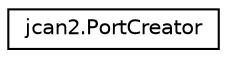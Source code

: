 digraph "Graphical Class Hierarchy"
{
  edge [fontname="Helvetica",fontsize="10",labelfontname="Helvetica",labelfontsize="10"];
  node [fontname="Helvetica",fontsize="10",shape=record];
  rankdir="LR";
  Node1 [label="jcan2.PortCreator",height=0.2,width=0.4,color="black", fillcolor="white", style="filled",URL="$classjcan2_1_1_port_creator.html"];
}
